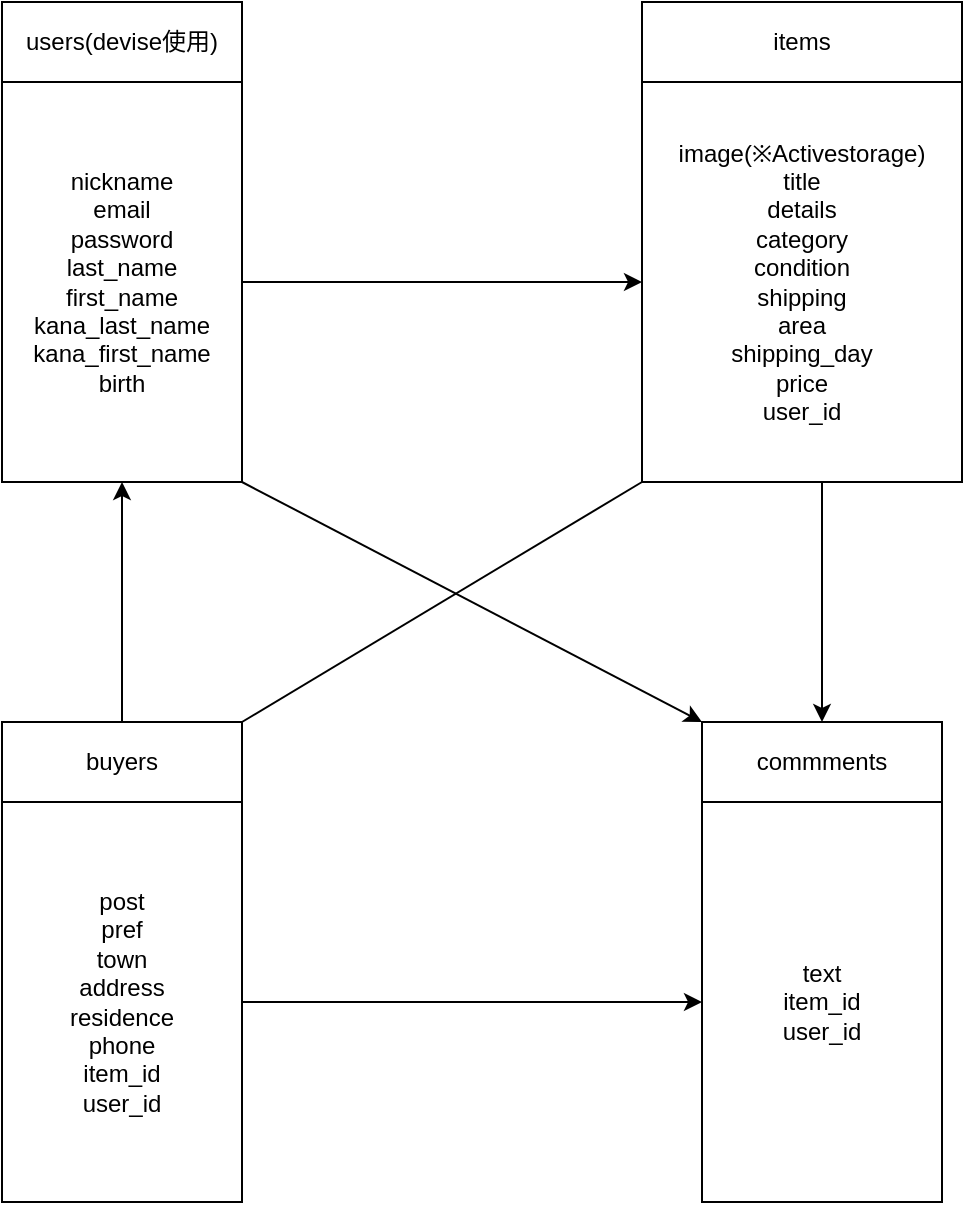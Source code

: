 <mxfile version="13.6.5">
    <diagram id="PhgxgTMTh3oa39mPrJYA" name="ページ1">
        <mxGraphModel dx="659" dy="584" grid="1" gridSize="10" guides="1" tooltips="1" connect="1" arrows="1" fold="1" page="1" pageScale="1" pageWidth="827" pageHeight="1169" math="0" shadow="0">
            <root>
                <mxCell id="0"/>
                <mxCell id="1" parent="0"/>
                <mxCell id="45" value="" style="group" vertex="1" connectable="0" parent="1">
                    <mxGeometry x="40" y="40" width="120" height="240" as="geometry"/>
                </mxCell>
                <mxCell id="40" value="" style="rounded=0;whiteSpace=wrap;html=1;" vertex="1" parent="45">
                    <mxGeometry width="120" height="40" as="geometry"/>
                </mxCell>
                <mxCell id="41" value="" style="rounded=0;whiteSpace=wrap;html=1;" vertex="1" parent="45">
                    <mxGeometry y="40" width="120" height="200" as="geometry"/>
                </mxCell>
                <mxCell id="43" value="users(devise使用)" style="text;html=1;strokeColor=none;fillColor=none;align=center;verticalAlign=middle;whiteSpace=wrap;rounded=0;" vertex="1" parent="45">
                    <mxGeometry width="120" height="40" as="geometry"/>
                </mxCell>
                <mxCell id="44" value="nickname&lt;br&gt;email&lt;br&gt;password&lt;br&gt;last_name&lt;br&gt;first_name&lt;br&gt;kana_last_name&lt;br&gt;kana_first_name&lt;br&gt;birth" style="text;html=1;strokeColor=none;fillColor=none;align=center;verticalAlign=middle;whiteSpace=wrap;rounded=0;" vertex="1" parent="45">
                    <mxGeometry y="40" width="120" height="200" as="geometry"/>
                </mxCell>
                <mxCell id="46" value="" style="group" vertex="1" connectable="0" parent="1">
                    <mxGeometry x="360" y="40" width="160" height="240" as="geometry"/>
                </mxCell>
                <mxCell id="47" value="" style="rounded=0;whiteSpace=wrap;html=1;" vertex="1" parent="46">
                    <mxGeometry width="160" height="40" as="geometry"/>
                </mxCell>
                <mxCell id="48" value="" style="rounded=0;whiteSpace=wrap;html=1;" vertex="1" parent="46">
                    <mxGeometry y="40" width="160" height="200" as="geometry"/>
                </mxCell>
                <mxCell id="49" value="items" style="text;html=1;strokeColor=none;fillColor=none;align=center;verticalAlign=middle;whiteSpace=wrap;rounded=0;" vertex="1" parent="46">
                    <mxGeometry width="160" height="40" as="geometry"/>
                </mxCell>
                <mxCell id="50" value="image(※Activestorage)&lt;br&gt;title&lt;br&gt;details&lt;br&gt;category&lt;br&gt;condition&lt;br&gt;shipping&lt;br&gt;area&lt;br&gt;shipping_day&lt;br&gt;price&lt;br&gt;user_id" style="text;html=1;strokeColor=none;fillColor=none;align=center;verticalAlign=middle;whiteSpace=wrap;rounded=0;" vertex="1" parent="46">
                    <mxGeometry y="40" width="160" height="200" as="geometry"/>
                </mxCell>
                <mxCell id="51" value="" style="group" vertex="1" connectable="0" parent="1">
                    <mxGeometry x="40" y="400" width="120" height="240" as="geometry"/>
                </mxCell>
                <mxCell id="52" value="buyers" style="rounded=0;whiteSpace=wrap;html=1;" vertex="1" parent="51">
                    <mxGeometry width="120" height="40" as="geometry"/>
                </mxCell>
                <mxCell id="53" value="" style="rounded=0;whiteSpace=wrap;html=1;" vertex="1" parent="51">
                    <mxGeometry y="40" width="120" height="200" as="geometry"/>
                </mxCell>
                <mxCell id="55" value="post&lt;br&gt;pref&lt;br&gt;town&lt;br&gt;address&lt;br&gt;residence&lt;br&gt;phone&lt;br&gt;item_id&lt;br&gt;user_id" style="text;html=1;strokeColor=none;fillColor=none;align=center;verticalAlign=middle;whiteSpace=wrap;rounded=0;" vertex="1" parent="51">
                    <mxGeometry y="40" width="120" height="200" as="geometry"/>
                </mxCell>
                <mxCell id="57" value="" style="group" vertex="1" connectable="0" parent="1">
                    <mxGeometry x="390" y="400" width="120" height="240" as="geometry"/>
                </mxCell>
                <mxCell id="58" value="commments" style="rounded=0;whiteSpace=wrap;html=1;" vertex="1" parent="57">
                    <mxGeometry width="120" height="40" as="geometry"/>
                </mxCell>
                <mxCell id="59" value="" style="rounded=0;whiteSpace=wrap;html=1;" vertex="1" parent="57">
                    <mxGeometry y="40" width="120" height="200" as="geometry"/>
                </mxCell>
                <mxCell id="60" value="text&lt;br&gt;item_id&lt;br&gt;user_id" style="text;html=1;strokeColor=none;fillColor=none;align=center;verticalAlign=middle;whiteSpace=wrap;rounded=0;" vertex="1" parent="57">
                    <mxGeometry y="40" width="120" height="200" as="geometry"/>
                </mxCell>
                <mxCell id="61" style="edgeStyle=orthogonalEdgeStyle;rounded=0;orthogonalLoop=1;jettySize=auto;html=1;exitX=1;exitY=0.5;exitDx=0;exitDy=0;entryX=0;entryY=0.5;entryDx=0;entryDy=0;" edge="1" parent="1" source="44" target="50">
                    <mxGeometry relative="1" as="geometry"/>
                </mxCell>
                <mxCell id="68" style="edgeStyle=orthogonalEdgeStyle;rounded=0;orthogonalLoop=1;jettySize=auto;html=1;exitX=1;exitY=0.5;exitDx=0;exitDy=0;entryX=0;entryY=0.5;entryDx=0;entryDy=0;" edge="1" parent="1" source="55" target="60">
                    <mxGeometry relative="1" as="geometry"/>
                </mxCell>
                <mxCell id="76" value="" style="endArrow=none;html=1;exitX=1;exitY=0;exitDx=0;exitDy=0;entryX=0;entryY=1;entryDx=0;entryDy=0;" edge="1" parent="1" source="52" target="50">
                    <mxGeometry width="50" height="50" relative="1" as="geometry">
                        <mxPoint x="180" y="390" as="sourcePoint"/>
                        <mxPoint x="230" y="340" as="targetPoint"/>
                    </mxGeometry>
                </mxCell>
                <mxCell id="89" value="" style="endArrow=classic;html=1;exitX=1;exitY=1;exitDx=0;exitDy=0;entryX=0;entryY=0;entryDx=0;entryDy=0;" edge="1" parent="1" source="44" target="58">
                    <mxGeometry width="50" height="50" relative="1" as="geometry">
                        <mxPoint x="340" y="360" as="sourcePoint"/>
                        <mxPoint x="390" y="310" as="targetPoint"/>
                    </mxGeometry>
                </mxCell>
                <mxCell id="92" style="edgeStyle=orthogonalEdgeStyle;rounded=0;orthogonalLoop=1;jettySize=auto;html=1;exitX=0.75;exitY=1;exitDx=0;exitDy=0;entryX=0.5;entryY=0;entryDx=0;entryDy=0;" edge="1" parent="1" source="50" target="58">
                    <mxGeometry relative="1" as="geometry">
                        <Array as="points">
                            <mxPoint x="450" y="280"/>
                        </Array>
                    </mxGeometry>
                </mxCell>
                <mxCell id="93" style="edgeStyle=orthogonalEdgeStyle;rounded=0;orthogonalLoop=1;jettySize=auto;html=1;exitX=0.5;exitY=0;exitDx=0;exitDy=0;entryX=0.5;entryY=1;entryDx=0;entryDy=0;" edge="1" parent="1" source="52" target="44">
                    <mxGeometry relative="1" as="geometry"/>
                </mxCell>
            </root>
        </mxGraphModel>
    </diagram>
</mxfile>